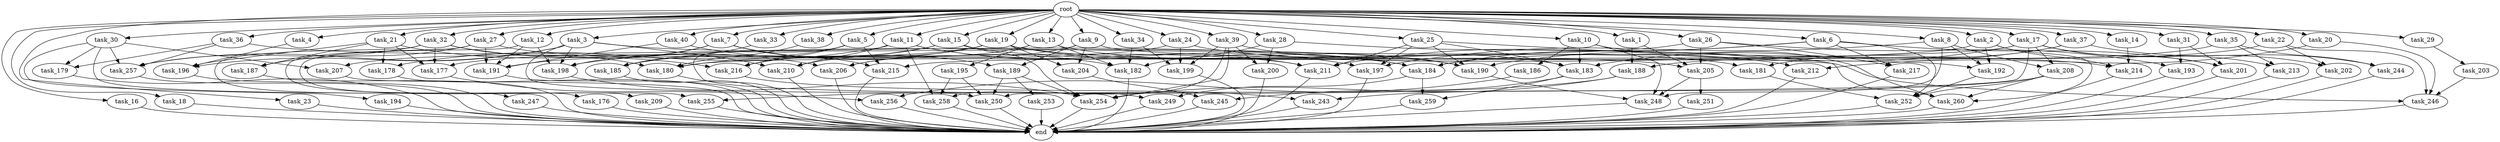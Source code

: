 digraph G {
  root [size="0.000000"];
  task_1 [size="1024.000000"];
  task_2 [size="1024.000000"];
  task_3 [size="1024.000000"];
  task_4 [size="1024.000000"];
  task_5 [size="1024.000000"];
  task_6 [size="1024.000000"];
  task_7 [size="1024.000000"];
  task_8 [size="1024.000000"];
  task_9 [size="1024.000000"];
  task_10 [size="1024.000000"];
  task_11 [size="1024.000000"];
  task_12 [size="1024.000000"];
  task_13 [size="1024.000000"];
  task_14 [size="1024.000000"];
  task_15 [size="1024.000000"];
  task_16 [size="1024.000000"];
  task_17 [size="1024.000000"];
  task_18 [size="1024.000000"];
  task_19 [size="1024.000000"];
  task_20 [size="1024.000000"];
  task_21 [size="1024.000000"];
  task_22 [size="1024.000000"];
  task_23 [size="1024.000000"];
  task_24 [size="1024.000000"];
  task_25 [size="1024.000000"];
  task_26 [size="1024.000000"];
  task_27 [size="1024.000000"];
  task_28 [size="1024.000000"];
  task_29 [size="1024.000000"];
  task_30 [size="1024.000000"];
  task_31 [size="1024.000000"];
  task_32 [size="1024.000000"];
  task_33 [size="1024.000000"];
  task_34 [size="1024.000000"];
  task_35 [size="1024.000000"];
  task_36 [size="1024.000000"];
  task_37 [size="1024.000000"];
  task_38 [size="1024.000000"];
  task_39 [size="1024.000000"];
  task_40 [size="1024.000000"];
  task_176 [size="420906795008.000000"];
  task_177 [size="1666447310848.000000"];
  task_178 [size="1554778161152.000000"];
  task_179 [size="687194767360.000000"];
  task_180 [size="1082331758592.000000"];
  task_181 [size="764504178688.000000"];
  task_182 [size="2302102470656.000000"];
  task_183 [size="1692217114624.000000"];
  task_184 [size="1391569403904.000000"];
  task_185 [size="1769526525952.000000"];
  task_186 [size="309237645312.000000"];
  task_187 [size="1116691496960.000000"];
  task_188 [size="833223655424.000000"];
  task_189 [size="1245540515840.000000"];
  task_190 [size="2327872274432.000000"];
  task_191 [size="1889785610240.000000"];
  task_192 [size="1322849927168.000000"];
  task_193 [size="68719476736.000000"];
  task_194 [size="549755813888.000000"];
  task_195 [size="695784701952.000000"];
  task_196 [size="1194000908288.000000"];
  task_197 [size="2250562863104.000000"];
  task_198 [size="884763262976.000000"];
  task_199 [size="773094113280.000000"];
  task_200 [size="833223655424.000000"];
  task_201 [size="1589137899520.000000"];
  task_202 [size="1554778161152.000000"];
  task_203 [size="34359738368.000000"];
  task_204 [size="970662608896.000000"];
  task_205 [size="592705486848.000000"];
  task_206 [size="1795296329728.000000"];
  task_207 [size="970662608896.000000"];
  task_208 [size="1554778161152.000000"];
  task_209 [size="77309411328.000000"];
  task_210 [size="1357209665536.000000"];
  task_211 [size="2671469658112.000000"];
  task_212 [size="1116691496960.000000"];
  task_213 [size="996432412672.000000"];
  task_214 [size="807453851648.000000"];
  task_215 [size="2413771620352.000000"];
  task_216 [size="1769526525952.000000"];
  task_217 [size="730144440320.000000"];
  task_243 [size="1554778161152.000000"];
  task_244 [size="687194767360.000000"];
  task_245 [size="1279900254208.000000"];
  task_246 [size="2783138807808.000000"];
  task_247 [size="549755813888.000000"];
  task_248 [size="1176821039104.000000"];
  task_249 [size="936302870528.000000"];
  task_250 [size="2491081031680.000000"];
  task_251 [size="34359738368.000000"];
  task_252 [size="2078764171264.000000"];
  task_253 [size="695784701952.000000"];
  task_254 [size="1571958030336.000000"];
  task_255 [size="764504178688.000000"];
  task_256 [size="1073741824000.000000"];
  task_257 [size="1314259992576.000000"];
  task_258 [size="1855425871872.000000"];
  task_259 [size="498216206336.000000"];
  task_260 [size="1778116460544.000000"];
  end [size="0.000000"];

  root -> task_1 [size="1.000000"];
  root -> task_2 [size="1.000000"];
  root -> task_3 [size="1.000000"];
  root -> task_4 [size="1.000000"];
  root -> task_5 [size="1.000000"];
  root -> task_6 [size="1.000000"];
  root -> task_7 [size="1.000000"];
  root -> task_8 [size="1.000000"];
  root -> task_9 [size="1.000000"];
  root -> task_10 [size="1.000000"];
  root -> task_11 [size="1.000000"];
  root -> task_12 [size="1.000000"];
  root -> task_13 [size="1.000000"];
  root -> task_14 [size="1.000000"];
  root -> task_15 [size="1.000000"];
  root -> task_16 [size="1.000000"];
  root -> task_17 [size="1.000000"];
  root -> task_18 [size="1.000000"];
  root -> task_19 [size="1.000000"];
  root -> task_20 [size="1.000000"];
  root -> task_21 [size="1.000000"];
  root -> task_22 [size="1.000000"];
  root -> task_23 [size="1.000000"];
  root -> task_24 [size="1.000000"];
  root -> task_25 [size="1.000000"];
  root -> task_26 [size="1.000000"];
  root -> task_27 [size="1.000000"];
  root -> task_28 [size="1.000000"];
  root -> task_29 [size="1.000000"];
  root -> task_30 [size="1.000000"];
  root -> task_31 [size="1.000000"];
  root -> task_32 [size="1.000000"];
  root -> task_33 [size="1.000000"];
  root -> task_34 [size="1.000000"];
  root -> task_35 [size="1.000000"];
  root -> task_36 [size="1.000000"];
  root -> task_37 [size="1.000000"];
  root -> task_38 [size="1.000000"];
  root -> task_39 [size="1.000000"];
  root -> task_40 [size="1.000000"];
  task_1 -> task_188 [size="134217728.000000"];
  task_1 -> task_205 [size="134217728.000000"];
  task_2 -> task_180 [size="75497472.000000"];
  task_2 -> task_192 [size="75497472.000000"];
  task_2 -> task_214 [size="75497472.000000"];
  task_2 -> task_260 [size="75497472.000000"];
  task_3 -> task_190 [size="75497472.000000"];
  task_3 -> task_196 [size="75497472.000000"];
  task_3 -> task_198 [size="75497472.000000"];
  task_3 -> task_210 [size="75497472.000000"];
  task_3 -> task_250 [size="75497472.000000"];
  task_3 -> task_257 [size="75497472.000000"];
  task_4 -> task_196 [size="411041792.000000"];
  task_5 -> task_185 [size="838860800.000000"];
  task_5 -> task_215 [size="838860800.000000"];
  task_5 -> task_216 [size="838860800.000000"];
  task_5 -> task_249 [size="838860800.000000"];
  task_6 -> task_184 [size="679477248.000000"];
  task_6 -> task_201 [size="679477248.000000"];
  task_6 -> task_211 [size="679477248.000000"];
  task_6 -> task_217 [size="679477248.000000"];
  task_6 -> task_252 [size="679477248.000000"];
  task_7 -> task_182 [size="679477248.000000"];
  task_7 -> task_191 [size="679477248.000000"];
  task_7 -> task_198 [size="679477248.000000"];
  task_7 -> task_215 [size="679477248.000000"];
  task_8 -> task_192 [size="679477248.000000"];
  task_8 -> task_197 [size="679477248.000000"];
  task_8 -> task_208 [size="679477248.000000"];
  task_8 -> task_248 [size="679477248.000000"];
  task_9 -> task_189 [size="536870912.000000"];
  task_9 -> task_192 [size="536870912.000000"];
  task_9 -> task_204 [size="536870912.000000"];
  task_9 -> task_206 [size="536870912.000000"];
  task_10 -> task_183 [size="301989888.000000"];
  task_10 -> task_186 [size="301989888.000000"];
  task_10 -> task_248 [size="301989888.000000"];
  task_10 -> task_260 [size="301989888.000000"];
  task_11 -> task_178 [size="838860800.000000"];
  task_11 -> task_197 [size="838860800.000000"];
  task_11 -> task_210 [size="838860800.000000"];
  task_11 -> task_211 [size="838860800.000000"];
  task_11 -> task_258 [size="838860800.000000"];
  task_12 -> task_191 [size="75497472.000000"];
  task_12 -> task_198 [size="75497472.000000"];
  task_12 -> task_209 [size="75497472.000000"];
  task_13 -> task_182 [size="679477248.000000"];
  task_13 -> task_190 [size="679477248.000000"];
  task_13 -> task_195 [size="679477248.000000"];
  task_13 -> task_206 [size="679477248.000000"];
  task_14 -> task_214 [size="301989888.000000"];
  task_15 -> task_181 [size="209715200.000000"];
  task_15 -> task_185 [size="209715200.000000"];
  task_15 -> task_216 [size="209715200.000000"];
  task_15 -> task_254 [size="209715200.000000"];
  task_16 -> end [size="1.000000"];
  task_17 -> task_190 [size="838860800.000000"];
  task_17 -> task_201 [size="838860800.000000"];
  task_17 -> task_202 [size="838860800.000000"];
  task_17 -> task_208 [size="838860800.000000"];
  task_17 -> task_213 [size="838860800.000000"];
  task_17 -> task_215 [size="838860800.000000"];
  task_17 -> task_250 [size="838860800.000000"];
  task_18 -> end [size="1.000000"];
  task_19 -> task_180 [size="411041792.000000"];
  task_19 -> task_184 [size="411041792.000000"];
  task_19 -> task_204 [size="411041792.000000"];
  task_19 -> task_205 [size="411041792.000000"];
  task_19 -> task_207 [size="411041792.000000"];
  task_19 -> task_210 [size="411041792.000000"];
  task_19 -> task_212 [size="411041792.000000"];
  task_20 -> task_212 [size="679477248.000000"];
  task_20 -> task_246 [size="679477248.000000"];
  task_21 -> task_177 [size="679477248.000000"];
  task_21 -> task_178 [size="679477248.000000"];
  task_21 -> task_187 [size="679477248.000000"];
  task_21 -> task_196 [size="679477248.000000"];
  task_21 -> task_216 [size="679477248.000000"];
  task_22 -> task_188 [size="679477248.000000"];
  task_22 -> task_202 [size="679477248.000000"];
  task_22 -> task_246 [size="679477248.000000"];
  task_23 -> end [size="1.000000"];
  task_24 -> task_177 [size="411041792.000000"];
  task_24 -> task_199 [size="411041792.000000"];
  task_24 -> task_214 [size="411041792.000000"];
  task_25 -> task_183 [size="679477248.000000"];
  task_25 -> task_190 [size="679477248.000000"];
  task_25 -> task_197 [size="679477248.000000"];
  task_25 -> task_211 [size="679477248.000000"];
  task_25 -> task_260 [size="679477248.000000"];
  task_26 -> task_193 [size="33554432.000000"];
  task_26 -> task_198 [size="33554432.000000"];
  task_26 -> task_205 [size="33554432.000000"];
  task_26 -> task_217 [size="33554432.000000"];
  task_27 -> task_176 [size="411041792.000000"];
  task_27 -> task_187 [size="411041792.000000"];
  task_27 -> task_191 [size="411041792.000000"];
  task_27 -> task_211 [size="411041792.000000"];
  task_28 -> task_182 [size="679477248.000000"];
  task_28 -> task_200 [size="679477248.000000"];
  task_28 -> task_246 [size="679477248.000000"];
  task_29 -> task_203 [size="33554432.000000"];
  task_30 -> task_179 [size="536870912.000000"];
  task_30 -> task_194 [size="536870912.000000"];
  task_30 -> task_207 [size="536870912.000000"];
  task_30 -> task_255 [size="536870912.000000"];
  task_30 -> task_257 [size="536870912.000000"];
  task_31 -> task_193 [size="33554432.000000"];
  task_31 -> task_201 [size="33554432.000000"];
  task_32 -> task_177 [size="536870912.000000"];
  task_32 -> task_180 [size="536870912.000000"];
  task_32 -> task_206 [size="536870912.000000"];
  task_32 -> task_247 [size="536870912.000000"];
  task_32 -> task_257 [size="536870912.000000"];
  task_33 -> task_185 [size="679477248.000000"];
  task_34 -> task_182 [size="209715200.000000"];
  task_34 -> task_199 [size="209715200.000000"];
  task_35 -> task_184 [size="134217728.000000"];
  task_35 -> task_213 [size="134217728.000000"];
  task_35 -> task_244 [size="134217728.000000"];
  task_36 -> task_179 [size="134217728.000000"];
  task_36 -> task_184 [size="134217728.000000"];
  task_36 -> task_257 [size="134217728.000000"];
  task_37 -> task_181 [size="536870912.000000"];
  task_37 -> task_183 [size="536870912.000000"];
  task_37 -> task_244 [size="536870912.000000"];
  task_38 -> task_180 [size="33554432.000000"];
  task_39 -> task_183 [size="134217728.000000"];
  task_39 -> task_199 [size="134217728.000000"];
  task_39 -> task_200 [size="134217728.000000"];
  task_39 -> task_254 [size="134217728.000000"];
  task_39 -> task_258 [size="134217728.000000"];
  task_40 -> task_189 [size="679477248.000000"];
  task_40 -> task_191 [size="679477248.000000"];
  task_176 -> end [size="1.000000"];
  task_177 -> task_256 [size="209715200.000000"];
  task_178 -> end [size="1.000000"];
  task_179 -> end [size="1.000000"];
  task_180 -> end [size="1.000000"];
  task_181 -> task_252 [size="134217728.000000"];
  task_182 -> end [size="1.000000"];
  task_183 -> task_245 [size="411041792.000000"];
  task_183 -> task_259 [size="411041792.000000"];
  task_184 -> task_249 [size="75497472.000000"];
  task_184 -> task_259 [size="75497472.000000"];
  task_185 -> end [size="1.000000"];
  task_186 -> task_256 [size="838860800.000000"];
  task_187 -> end [size="1.000000"];
  task_188 -> task_254 [size="209715200.000000"];
  task_188 -> task_255 [size="209715200.000000"];
  task_189 -> task_250 [size="679477248.000000"];
  task_189 -> task_253 [size="679477248.000000"];
  task_189 -> task_254 [size="679477248.000000"];
  task_190 -> task_248 [size="134217728.000000"];
  task_191 -> end [size="1.000000"];
  task_192 -> task_252 [size="536870912.000000"];
  task_193 -> end [size="1.000000"];
  task_194 -> end [size="1.000000"];
  task_195 -> task_250 [size="838860800.000000"];
  task_195 -> task_258 [size="838860800.000000"];
  task_196 -> end [size="1.000000"];
  task_197 -> end [size="1.000000"];
  task_198 -> task_254 [size="301989888.000000"];
  task_199 -> end [size="1.000000"];
  task_200 -> end [size="1.000000"];
  task_201 -> end [size="1.000000"];
  task_202 -> end [size="1.000000"];
  task_203 -> task_246 [size="679477248.000000"];
  task_204 -> task_245 [size="838860800.000000"];
  task_205 -> task_248 [size="33554432.000000"];
  task_205 -> task_251 [size="33554432.000000"];
  task_206 -> end [size="1.000000"];
  task_207 -> end [size="1.000000"];
  task_208 -> task_243 [size="679477248.000000"];
  task_208 -> task_252 [size="679477248.000000"];
  task_208 -> task_260 [size="679477248.000000"];
  task_209 -> end [size="1.000000"];
  task_210 -> end [size="1.000000"];
  task_211 -> end [size="1.000000"];
  task_212 -> end [size="1.000000"];
  task_213 -> end [size="1.000000"];
  task_214 -> end [size="1.000000"];
  task_215 -> end [size="1.000000"];
  task_216 -> task_243 [size="838860800.000000"];
  task_217 -> end [size="1.000000"];
  task_243 -> end [size="1.000000"];
  task_244 -> end [size="1.000000"];
  task_245 -> end [size="1.000000"];
  task_246 -> end [size="1.000000"];
  task_247 -> end [size="1.000000"];
  task_248 -> end [size="1.000000"];
  task_249 -> end [size="1.000000"];
  task_250 -> end [size="1.000000"];
  task_251 -> end [size="1.000000"];
  task_252 -> end [size="1.000000"];
  task_253 -> end [size="1.000000"];
  task_254 -> end [size="1.000000"];
  task_255 -> end [size="1.000000"];
  task_256 -> end [size="1.000000"];
  task_257 -> end [size="1.000000"];
  task_258 -> end [size="1.000000"];
  task_259 -> end [size="1.000000"];
  task_260 -> end [size="1.000000"];
}
